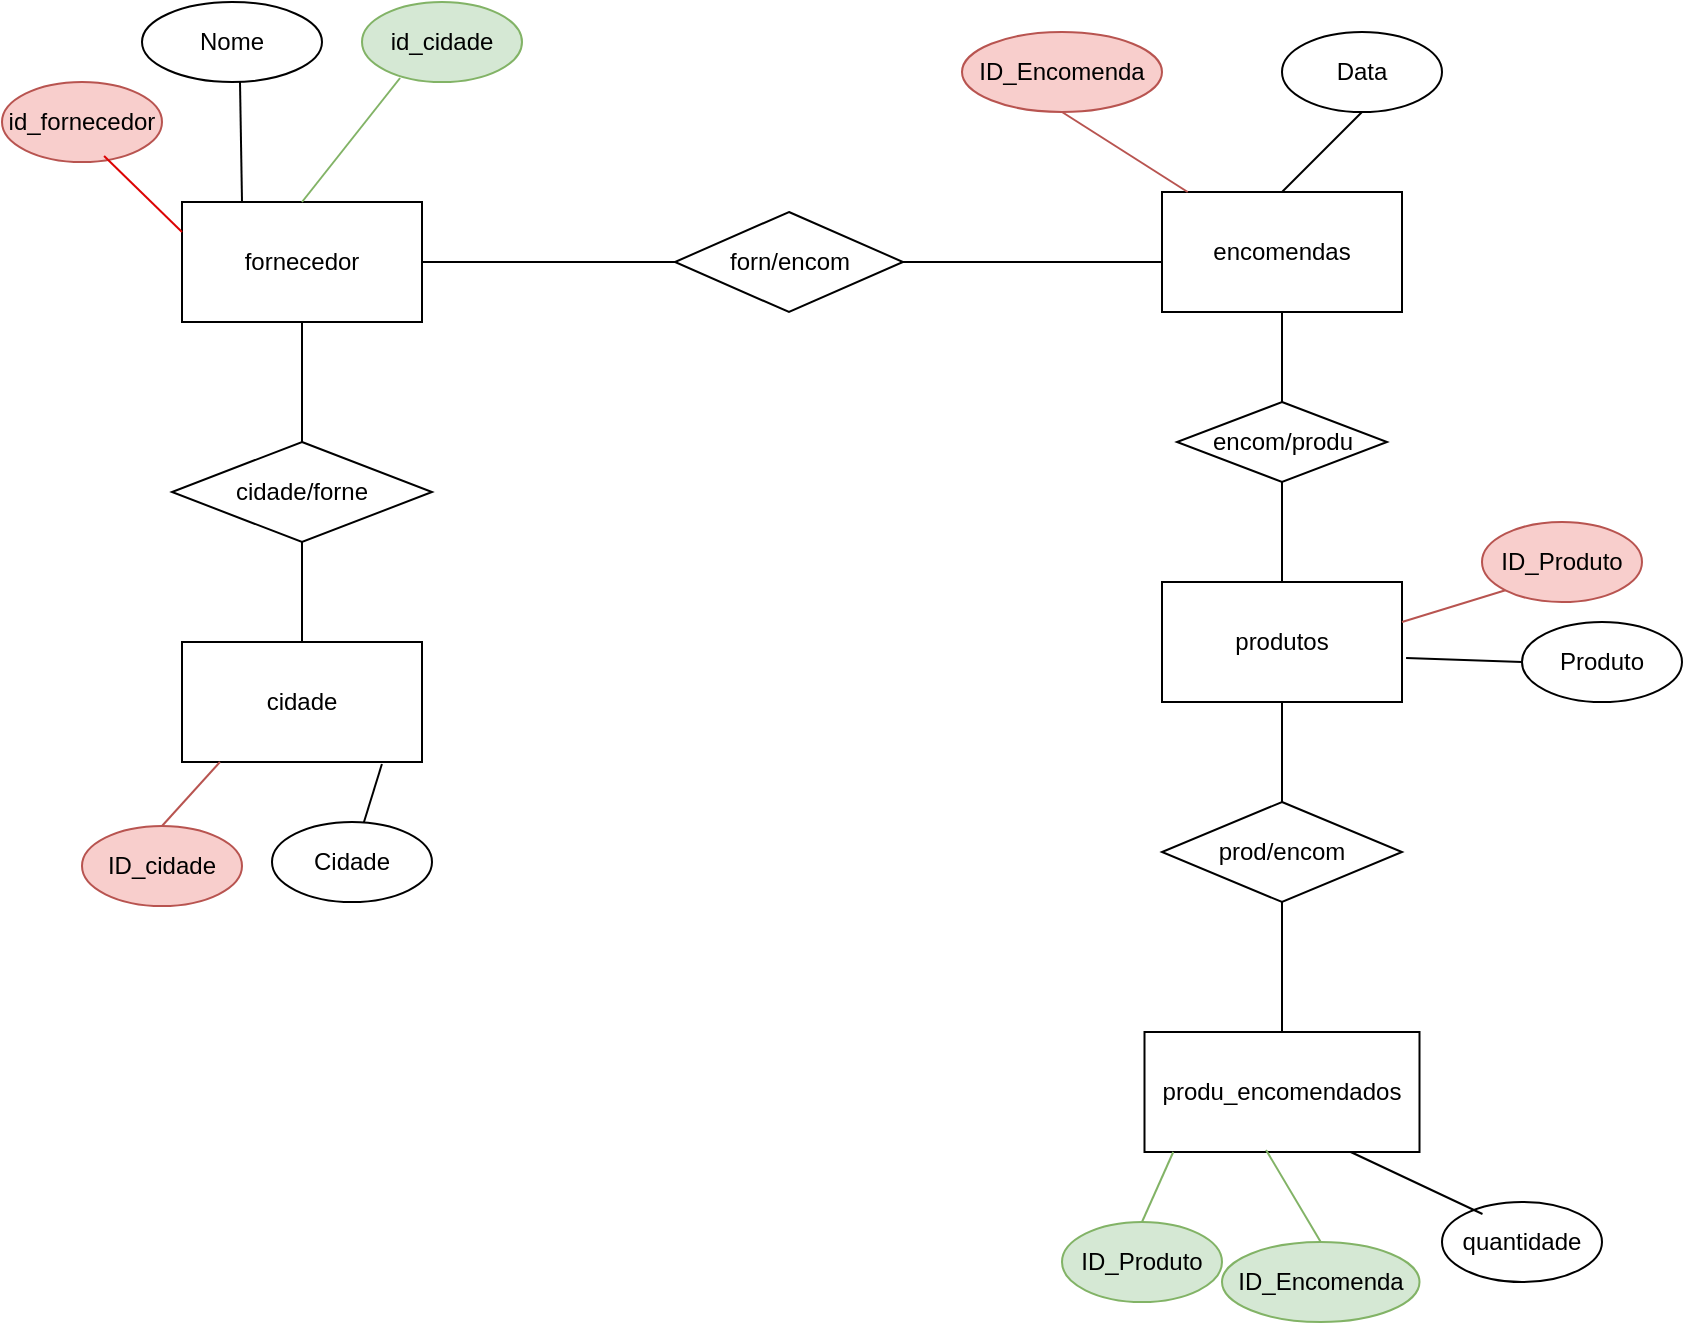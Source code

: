 <mxfile version="28.1.2">
  <diagram name="Página-1" id="8GAauisjcuB8rHn60O9q">
    <mxGraphModel dx="1155" dy="676" grid="1" gridSize="10" guides="1" tooltips="1" connect="1" arrows="1" fold="1" page="1" pageScale="1" pageWidth="827" pageHeight="1169" math="0" shadow="0">
      <root>
        <mxCell id="0" />
        <mxCell id="1" parent="0" />
        <mxCell id="yhsSbdnPkUWRsLbV-Y3A-1" value="fornecedor" style="rounded=0;whiteSpace=wrap;html=1;" vertex="1" parent="1">
          <mxGeometry x="110" y="110" width="120" height="60" as="geometry" />
        </mxCell>
        <mxCell id="yhsSbdnPkUWRsLbV-Y3A-2" value="produtos" style="rounded=0;whiteSpace=wrap;html=1;" vertex="1" parent="1">
          <mxGeometry x="600" y="300" width="120" height="60" as="geometry" />
        </mxCell>
        <mxCell id="yhsSbdnPkUWRsLbV-Y3A-3" value="encomendas" style="rounded=0;whiteSpace=wrap;html=1;" vertex="1" parent="1">
          <mxGeometry x="600" y="105" width="120" height="60" as="geometry" />
        </mxCell>
        <mxCell id="yhsSbdnPkUWRsLbV-Y3A-4" value="id_fornecedor" style="ellipse;whiteSpace=wrap;html=1;fillColor=#f8cecc;strokeColor=#b85450;" vertex="1" parent="1">
          <mxGeometry x="20" y="50" width="80" height="40" as="geometry" />
        </mxCell>
        <mxCell id="yhsSbdnPkUWRsLbV-Y3A-5" value="Nome" style="ellipse;whiteSpace=wrap;html=1;" vertex="1" parent="1">
          <mxGeometry x="90" y="10" width="90" height="40" as="geometry" />
        </mxCell>
        <mxCell id="yhsSbdnPkUWRsLbV-Y3A-6" value="id_cidade" style="ellipse;whiteSpace=wrap;html=1;fillColor=#d5e8d4;strokeColor=#82b366;" vertex="1" parent="1">
          <mxGeometry x="200" y="10" width="80" height="40" as="geometry" />
        </mxCell>
        <mxCell id="yhsSbdnPkUWRsLbV-Y3A-8" value="" style="endArrow=none;html=1;rounded=0;entryX=0.638;entryY=0.925;entryDx=0;entryDy=0;entryPerimeter=0;exitX=0;exitY=0.25;exitDx=0;exitDy=0;strokeColor=light-dark(#dc0404, #ededed);" edge="1" parent="1" source="yhsSbdnPkUWRsLbV-Y3A-1" target="yhsSbdnPkUWRsLbV-Y3A-4">
          <mxGeometry width="50" height="50" relative="1" as="geometry">
            <mxPoint x="50" y="125" as="sourcePoint" />
            <mxPoint x="100" y="75" as="targetPoint" />
          </mxGeometry>
        </mxCell>
        <mxCell id="yhsSbdnPkUWRsLbV-Y3A-9" value="" style="endArrow=none;html=1;rounded=0;exitX=0.25;exitY=0;exitDx=0;exitDy=0;" edge="1" parent="1" source="yhsSbdnPkUWRsLbV-Y3A-1">
          <mxGeometry width="50" height="50" relative="1" as="geometry">
            <mxPoint x="130" y="110" as="sourcePoint" />
            <mxPoint x="139" y="50" as="targetPoint" />
          </mxGeometry>
        </mxCell>
        <mxCell id="yhsSbdnPkUWRsLbV-Y3A-10" value="" style="endArrow=none;html=1;rounded=0;entryX=0.238;entryY=0.95;entryDx=0;entryDy=0;entryPerimeter=0;exitX=0.5;exitY=0;exitDx=0;exitDy=0;fillColor=#d5e8d4;strokeColor=#82b366;" edge="1" parent="1" source="yhsSbdnPkUWRsLbV-Y3A-1" target="yhsSbdnPkUWRsLbV-Y3A-6">
          <mxGeometry width="50" height="50" relative="1" as="geometry">
            <mxPoint x="170" y="120" as="sourcePoint" />
            <mxPoint x="220" y="70" as="targetPoint" />
            <Array as="points" />
          </mxGeometry>
        </mxCell>
        <mxCell id="yhsSbdnPkUWRsLbV-Y3A-12" value="ID_Encomenda" style="ellipse;whiteSpace=wrap;html=1;fillColor=#f8cecc;strokeColor=#b85450;" vertex="1" parent="1">
          <mxGeometry x="500" y="25" width="100" height="40" as="geometry" />
        </mxCell>
        <mxCell id="yhsSbdnPkUWRsLbV-Y3A-13" value="ID_Produto" style="ellipse;whiteSpace=wrap;html=1;fillColor=#f8cecc;strokeColor=#b85450;" vertex="1" parent="1">
          <mxGeometry x="760" y="270" width="80" height="40" as="geometry" />
        </mxCell>
        <mxCell id="yhsSbdnPkUWRsLbV-Y3A-14" value="Data" style="ellipse;whiteSpace=wrap;html=1;" vertex="1" parent="1">
          <mxGeometry x="660" y="25" width="80" height="40" as="geometry" />
        </mxCell>
        <mxCell id="yhsSbdnPkUWRsLbV-Y3A-16" value="Produto" style="ellipse;whiteSpace=wrap;html=1;" vertex="1" parent="1">
          <mxGeometry x="780" y="320" width="80" height="40" as="geometry" />
        </mxCell>
        <mxCell id="yhsSbdnPkUWRsLbV-Y3A-18" value="" style="endArrow=none;html=1;rounded=0;entryX=1;entryY=0.333;entryDx=0;entryDy=0;entryPerimeter=0;exitX=0;exitY=1;exitDx=0;exitDy=0;strokeColor=#b85450;fillColor=#f8cecc;" edge="1" parent="1" source="yhsSbdnPkUWRsLbV-Y3A-13" target="yhsSbdnPkUWRsLbV-Y3A-2">
          <mxGeometry width="50" height="50" relative="1" as="geometry">
            <mxPoint x="770" y="300" as="sourcePoint" />
            <mxPoint x="120" y="300" as="targetPoint" />
          </mxGeometry>
        </mxCell>
        <mxCell id="yhsSbdnPkUWRsLbV-Y3A-19" value="" style="endArrow=none;html=1;rounded=0;exitX=0;exitY=0.5;exitDx=0;exitDy=0;entryX=1.017;entryY=0.633;entryDx=0;entryDy=0;entryPerimeter=0;" edge="1" parent="1" source="yhsSbdnPkUWRsLbV-Y3A-16" target="yhsSbdnPkUWRsLbV-Y3A-2">
          <mxGeometry width="50" height="50" relative="1" as="geometry">
            <mxPoint x="140" y="350" as="sourcePoint" />
            <mxPoint x="649" y="363" as="targetPoint" />
          </mxGeometry>
        </mxCell>
        <mxCell id="yhsSbdnPkUWRsLbV-Y3A-21" value="" style="endArrow=none;html=1;rounded=0;entryX=0.5;entryY=1;entryDx=0;entryDy=0;exitX=0.5;exitY=0;exitDx=0;exitDy=0;" edge="1" parent="1" source="yhsSbdnPkUWRsLbV-Y3A-3" target="yhsSbdnPkUWRsLbV-Y3A-14">
          <mxGeometry width="50" height="50" relative="1" as="geometry">
            <mxPoint x="520" y="130" as="sourcePoint" />
            <mxPoint x="570" y="80" as="targetPoint" />
          </mxGeometry>
        </mxCell>
        <mxCell id="yhsSbdnPkUWRsLbV-Y3A-22" value="" style="endArrow=none;html=1;rounded=0;entryX=0.5;entryY=1;entryDx=0;entryDy=0;fillColor=#f8cecc;strokeColor=#b85450;" edge="1" parent="1" source="yhsSbdnPkUWRsLbV-Y3A-3" target="yhsSbdnPkUWRsLbV-Y3A-12">
          <mxGeometry width="50" height="50" relative="1" as="geometry">
            <mxPoint x="390" y="290" as="sourcePoint" />
            <mxPoint x="440" y="240" as="targetPoint" />
          </mxGeometry>
        </mxCell>
        <mxCell id="yhsSbdnPkUWRsLbV-Y3A-23" value="forn/encom" style="rhombus;whiteSpace=wrap;html=1;" vertex="1" parent="1">
          <mxGeometry x="356.5" y="115" width="114" height="50" as="geometry" />
        </mxCell>
        <mxCell id="yhsSbdnPkUWRsLbV-Y3A-24" value="" style="endArrow=none;html=1;rounded=0;entryX=1;entryY=0.5;entryDx=0;entryDy=0;exitX=0;exitY=0.5;exitDx=0;exitDy=0;" edge="1" parent="1" source="yhsSbdnPkUWRsLbV-Y3A-23" target="yhsSbdnPkUWRsLbV-Y3A-1">
          <mxGeometry width="50" height="50" relative="1" as="geometry">
            <mxPoint x="260" y="180" as="sourcePoint" />
            <mxPoint x="310" y="130" as="targetPoint" />
          </mxGeometry>
        </mxCell>
        <mxCell id="yhsSbdnPkUWRsLbV-Y3A-25" value="" style="endArrow=none;html=1;rounded=0;entryX=1;entryY=0.5;entryDx=0;entryDy=0;" edge="1" parent="1" target="yhsSbdnPkUWRsLbV-Y3A-23">
          <mxGeometry width="50" height="50" relative="1" as="geometry">
            <mxPoint x="600" y="140" as="sourcePoint" />
            <mxPoint x="530" y="140" as="targetPoint" />
          </mxGeometry>
        </mxCell>
        <mxCell id="yhsSbdnPkUWRsLbV-Y3A-27" value="encom/produ" style="rhombus;whiteSpace=wrap;html=1;" vertex="1" parent="1">
          <mxGeometry x="607.5" y="210" width="105" height="40" as="geometry" />
        </mxCell>
        <mxCell id="yhsSbdnPkUWRsLbV-Y3A-28" value="" style="endArrow=none;html=1;rounded=0;entryX=0.5;entryY=1;entryDx=0;entryDy=0;exitX=0.5;exitY=0;exitDx=0;exitDy=0;" edge="1" parent="1" source="yhsSbdnPkUWRsLbV-Y3A-27" target="yhsSbdnPkUWRsLbV-Y3A-3">
          <mxGeometry width="50" height="50" relative="1" as="geometry">
            <mxPoint x="440" y="290" as="sourcePoint" />
            <mxPoint x="490" y="240" as="targetPoint" />
          </mxGeometry>
        </mxCell>
        <mxCell id="yhsSbdnPkUWRsLbV-Y3A-30" value="" style="endArrow=none;html=1;rounded=0;entryX=0.5;entryY=1;entryDx=0;entryDy=0;exitX=0.5;exitY=0;exitDx=0;exitDy=0;" edge="1" parent="1" source="yhsSbdnPkUWRsLbV-Y3A-2" target="yhsSbdnPkUWRsLbV-Y3A-27">
          <mxGeometry width="50" height="50" relative="1" as="geometry">
            <mxPoint x="440" y="290" as="sourcePoint" />
            <mxPoint x="490" y="240" as="targetPoint" />
          </mxGeometry>
        </mxCell>
        <mxCell id="yhsSbdnPkUWRsLbV-Y3A-32" value="cidade" style="rounded=0;whiteSpace=wrap;html=1;" vertex="1" parent="1">
          <mxGeometry x="110" y="330" width="120" height="60" as="geometry" />
        </mxCell>
        <mxCell id="yhsSbdnPkUWRsLbV-Y3A-33" value="ID_cidade" style="ellipse;whiteSpace=wrap;html=1;fillColor=#f8cecc;strokeColor=#b85450;" vertex="1" parent="1">
          <mxGeometry x="60" y="422" width="80" height="40" as="geometry" />
        </mxCell>
        <mxCell id="yhsSbdnPkUWRsLbV-Y3A-35" value="" style="endArrow=none;html=1;rounded=0;entryX=0.158;entryY=1;entryDx=0;entryDy=0;entryPerimeter=0;exitX=0.5;exitY=0;exitDx=0;exitDy=0;fillColor=#f8cecc;strokeColor=#b85450;" edge="1" parent="1" source="yhsSbdnPkUWRsLbV-Y3A-33" target="yhsSbdnPkUWRsLbV-Y3A-32">
          <mxGeometry width="50" height="50" relative="1" as="geometry">
            <mxPoint x="-390" y="382" as="sourcePoint" />
            <mxPoint x="134" y="380" as="targetPoint" />
          </mxGeometry>
        </mxCell>
        <mxCell id="yhsSbdnPkUWRsLbV-Y3A-37" style="edgeStyle=orthogonalEdgeStyle;rounded=0;orthogonalLoop=1;jettySize=auto;html=1;exitX=0.5;exitY=1;exitDx=0;exitDy=0;" edge="1" parent="1">
          <mxGeometry relative="1" as="geometry">
            <mxPoint x="190" y="462" as="sourcePoint" />
            <mxPoint x="190" y="462" as="targetPoint" />
          </mxGeometry>
        </mxCell>
        <mxCell id="yhsSbdnPkUWRsLbV-Y3A-38" value="Cidade" style="ellipse;whiteSpace=wrap;html=1;" vertex="1" parent="1">
          <mxGeometry x="155" y="420" width="80" height="40" as="geometry" />
        </mxCell>
        <mxCell id="yhsSbdnPkUWRsLbV-Y3A-39" value="" style="endArrow=none;html=1;rounded=0;entryX=0.833;entryY=1.017;entryDx=0;entryDy=0;entryPerimeter=0;" edge="1" parent="1" source="yhsSbdnPkUWRsLbV-Y3A-38" target="yhsSbdnPkUWRsLbV-Y3A-32">
          <mxGeometry width="50" height="50" relative="1" as="geometry">
            <mxPoint x="210" y="430" as="sourcePoint" />
            <mxPoint x="260" y="380" as="targetPoint" />
          </mxGeometry>
        </mxCell>
        <mxCell id="yhsSbdnPkUWRsLbV-Y3A-40" value="cidade/forne" style="rhombus;whiteSpace=wrap;html=1;" vertex="1" parent="1">
          <mxGeometry x="105" y="230" width="130" height="50" as="geometry" />
        </mxCell>
        <mxCell id="yhsSbdnPkUWRsLbV-Y3A-41" value="" style="endArrow=none;html=1;rounded=0;entryX=0.5;entryY=1;entryDx=0;entryDy=0;exitX=0.5;exitY=0;exitDx=0;exitDy=0;" edge="1" parent="1" source="yhsSbdnPkUWRsLbV-Y3A-40" target="yhsSbdnPkUWRsLbV-Y3A-1">
          <mxGeometry width="50" height="50" relative="1" as="geometry">
            <mxPoint x="430" y="290" as="sourcePoint" />
            <mxPoint x="480" y="240" as="targetPoint" />
          </mxGeometry>
        </mxCell>
        <mxCell id="yhsSbdnPkUWRsLbV-Y3A-44" value="" style="endArrow=none;html=1;rounded=0;entryX=0.5;entryY=1;entryDx=0;entryDy=0;" edge="1" parent="1" source="yhsSbdnPkUWRsLbV-Y3A-32" target="yhsSbdnPkUWRsLbV-Y3A-40">
          <mxGeometry width="50" height="50" relative="1" as="geometry">
            <mxPoint x="430" y="290" as="sourcePoint" />
            <mxPoint x="480" y="240" as="targetPoint" />
          </mxGeometry>
        </mxCell>
        <mxCell id="yhsSbdnPkUWRsLbV-Y3A-52" value="prod/encom" style="rhombus;whiteSpace=wrap;html=1;" vertex="1" parent="1">
          <mxGeometry x="600" y="410" width="120" height="50" as="geometry" />
        </mxCell>
        <mxCell id="yhsSbdnPkUWRsLbV-Y3A-53" value="produ_encomendados" style="rounded=0;whiteSpace=wrap;html=1;" vertex="1" parent="1">
          <mxGeometry x="591.25" y="525" width="137.5" height="60" as="geometry" />
        </mxCell>
        <mxCell id="yhsSbdnPkUWRsLbV-Y3A-54" value="" style="endArrow=none;html=1;rounded=0;entryX=0.5;entryY=1;entryDx=0;entryDy=0;exitX=0.5;exitY=0;exitDx=0;exitDy=0;" edge="1" parent="1" source="yhsSbdnPkUWRsLbV-Y3A-52" target="yhsSbdnPkUWRsLbV-Y3A-2">
          <mxGeometry width="50" height="50" relative="1" as="geometry">
            <mxPoint x="400" y="440" as="sourcePoint" />
            <mxPoint x="450" y="390" as="targetPoint" />
          </mxGeometry>
        </mxCell>
        <mxCell id="yhsSbdnPkUWRsLbV-Y3A-55" value="" style="endArrow=none;html=1;rounded=0;entryX=0.5;entryY=1;entryDx=0;entryDy=0;exitX=0.5;exitY=0;exitDx=0;exitDy=0;" edge="1" parent="1" source="yhsSbdnPkUWRsLbV-Y3A-53" target="yhsSbdnPkUWRsLbV-Y3A-52">
          <mxGeometry width="50" height="50" relative="1" as="geometry">
            <mxPoint x="400" y="440" as="sourcePoint" />
            <mxPoint x="450" y="390" as="targetPoint" />
          </mxGeometry>
        </mxCell>
        <mxCell id="yhsSbdnPkUWRsLbV-Y3A-56" value="ID_Produto" style="ellipse;whiteSpace=wrap;html=1;fillColor=#d5e8d4;strokeColor=#82b366;" vertex="1" parent="1">
          <mxGeometry x="550" y="620" width="80" height="40" as="geometry" />
        </mxCell>
        <mxCell id="yhsSbdnPkUWRsLbV-Y3A-57" value="" style="endArrow=none;html=1;rounded=0;entryX=0.25;entryY=1;entryDx=0;entryDy=0;exitX=0.5;exitY=0;exitDx=0;exitDy=0;fillColor=#d5e8d4;strokeColor=#82b366;" edge="1" parent="1" source="yhsSbdnPkUWRsLbV-Y3A-56">
          <mxGeometry width="50" height="50" relative="1" as="geometry">
            <mxPoint x="650" y="605" as="sourcePoint" />
            <mxPoint x="605.625" y="585" as="targetPoint" />
          </mxGeometry>
        </mxCell>
        <mxCell id="yhsSbdnPkUWRsLbV-Y3A-58" value="ID_Encomenda" style="ellipse;whiteSpace=wrap;html=1;fillColor=#d5e8d4;strokeColor=#82b366;" vertex="1" parent="1">
          <mxGeometry x="630" y="630" width="98.75" height="40" as="geometry" />
        </mxCell>
        <mxCell id="yhsSbdnPkUWRsLbV-Y3A-59" value="" style="endArrow=none;html=1;rounded=0;entryX=0.442;entryY=0.983;entryDx=0;entryDy=0;exitX=0.5;exitY=0;exitDx=0;exitDy=0;fillColor=#d5e8d4;strokeColor=#82b366;entryPerimeter=0;" edge="1" parent="1" source="yhsSbdnPkUWRsLbV-Y3A-58" target="yhsSbdnPkUWRsLbV-Y3A-53">
          <mxGeometry width="50" height="50" relative="1" as="geometry">
            <mxPoint x="620" y="705" as="sourcePoint" />
            <mxPoint x="635.625" y="670" as="targetPoint" />
          </mxGeometry>
        </mxCell>
        <mxCell id="yhsSbdnPkUWRsLbV-Y3A-60" value="quantidade" style="ellipse;whiteSpace=wrap;html=1;" vertex="1" parent="1">
          <mxGeometry x="740" y="610" width="80" height="40" as="geometry" />
        </mxCell>
        <mxCell id="yhsSbdnPkUWRsLbV-Y3A-61" value="" style="endArrow=none;html=1;rounded=0;exitX=0.253;exitY=0.15;exitDx=0;exitDy=0;entryX=0.75;entryY=1;entryDx=0;entryDy=0;exitPerimeter=0;" edge="1" parent="1" source="yhsSbdnPkUWRsLbV-Y3A-60" target="yhsSbdnPkUWRsLbV-Y3A-53">
          <mxGeometry width="50" height="50" relative="1" as="geometry">
            <mxPoint x="748" y="602" as="sourcePoint" />
            <mxPoint x="690" y="600" as="targetPoint" />
          </mxGeometry>
        </mxCell>
      </root>
    </mxGraphModel>
  </diagram>
</mxfile>
